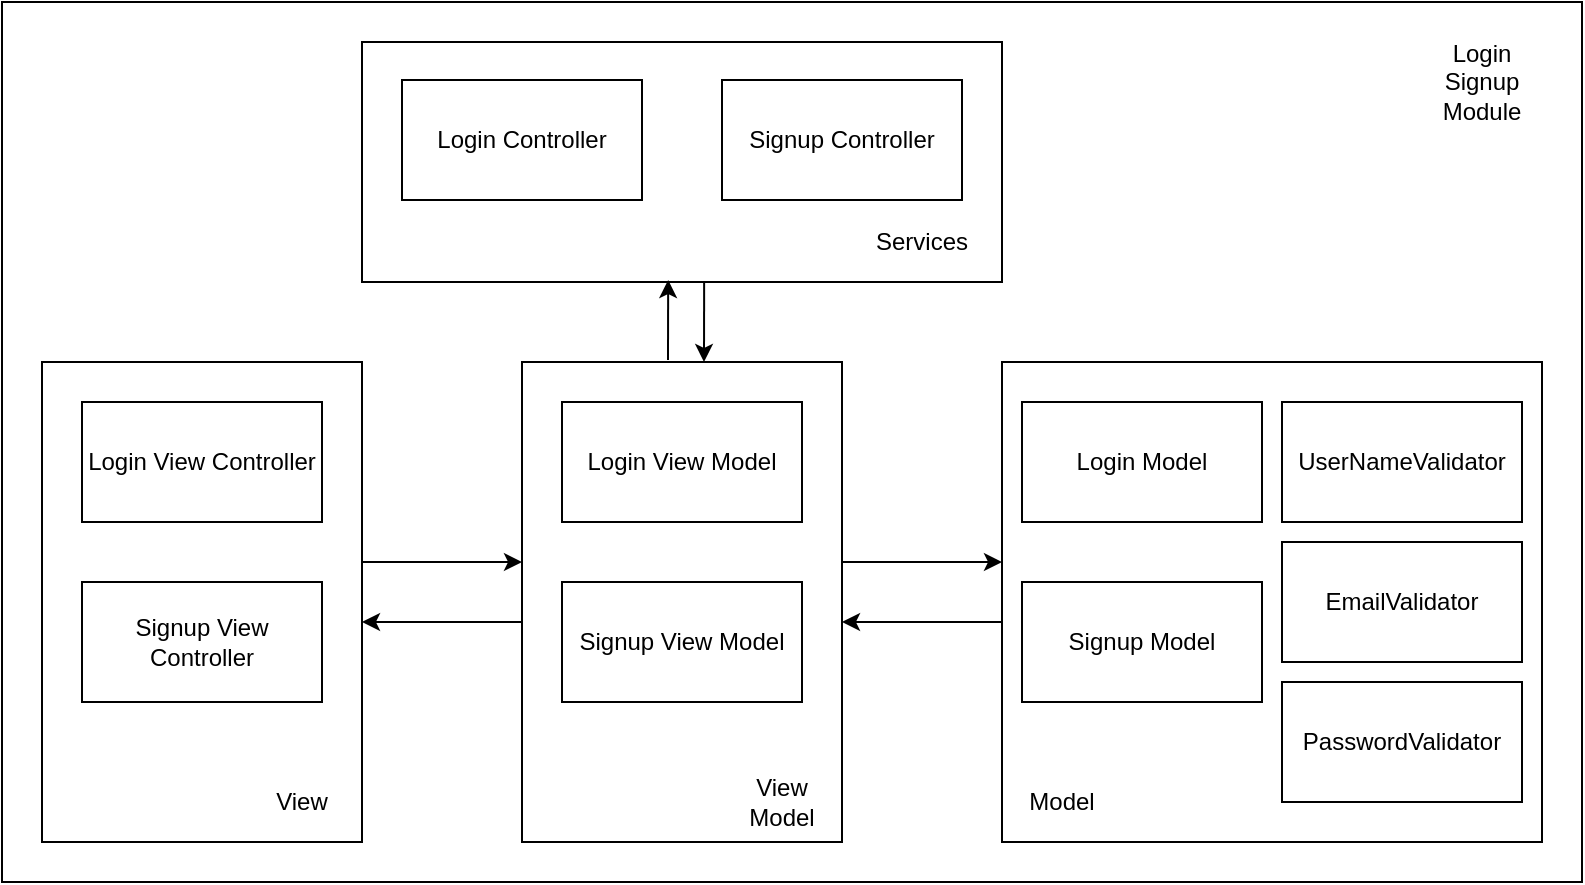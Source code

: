 <mxfile version="14.4.4" type="device"><diagram id="8KL_shkkKNbvtjXbomgi" name="Page-1"><mxGraphModel dx="946" dy="570" grid="1" gridSize="10" guides="1" tooltips="1" connect="1" arrows="1" fold="1" page="1" pageScale="1" pageWidth="827" pageHeight="1169" math="0" shadow="0"><root><mxCell id="0"/><mxCell id="1" parent="0"/><mxCell id="CFEzSIUdYABV1jZnSz7h-20" value="" style="rounded=0;whiteSpace=wrap;html=1;" vertex="1" parent="1"><mxGeometry x="20" y="20" width="790" height="440" as="geometry"/></mxCell><mxCell id="CFEzSIUdYABV1jZnSz7h-1" value="" style="rounded=0;whiteSpace=wrap;html=1;" vertex="1" parent="1"><mxGeometry x="40" y="200" width="160" height="240" as="geometry"/></mxCell><mxCell id="CFEzSIUdYABV1jZnSz7h-2" value="" style="rounded=0;whiteSpace=wrap;html=1;" vertex="1" parent="1"><mxGeometry x="280" y="200" width="160" height="240" as="geometry"/></mxCell><mxCell id="CFEzSIUdYABV1jZnSz7h-3" value="" style="rounded=0;whiteSpace=wrap;html=1;" vertex="1" parent="1"><mxGeometry x="520" y="200" width="270" height="240" as="geometry"/></mxCell><mxCell id="CFEzSIUdYABV1jZnSz7h-4" value="" style="rounded=0;whiteSpace=wrap;html=1;" vertex="1" parent="1"><mxGeometry x="200" y="40" width="320" height="120" as="geometry"/></mxCell><mxCell id="CFEzSIUdYABV1jZnSz7h-5" value="Login View Controller" style="rounded=0;whiteSpace=wrap;html=1;" vertex="1" parent="1"><mxGeometry x="60" y="220" width="120" height="60" as="geometry"/></mxCell><mxCell id="CFEzSIUdYABV1jZnSz7h-7" value="Signup View Controller" style="rounded=0;whiteSpace=wrap;html=1;" vertex="1" parent="1"><mxGeometry x="60" y="310" width="120" height="60" as="geometry"/></mxCell><mxCell id="CFEzSIUdYABV1jZnSz7h-8" value="View" style="text;html=1;strokeColor=none;fillColor=none;align=center;verticalAlign=middle;whiteSpace=wrap;rounded=0;" vertex="1" parent="1"><mxGeometry x="150" y="410" width="40" height="20" as="geometry"/></mxCell><mxCell id="CFEzSIUdYABV1jZnSz7h-9" value="View Model&lt;br&gt;" style="text;html=1;strokeColor=none;fillColor=none;align=center;verticalAlign=middle;whiteSpace=wrap;rounded=0;" vertex="1" parent="1"><mxGeometry x="390" y="410" width="40" height="20" as="geometry"/></mxCell><mxCell id="CFEzSIUdYABV1jZnSz7h-10" value="Login View Model" style="rounded=0;whiteSpace=wrap;html=1;" vertex="1" parent="1"><mxGeometry x="300" y="220" width="120" height="60" as="geometry"/></mxCell><mxCell id="CFEzSIUdYABV1jZnSz7h-11" value="Signup View Model" style="rounded=0;whiteSpace=wrap;html=1;" vertex="1" parent="1"><mxGeometry x="300" y="310" width="120" height="60" as="geometry"/></mxCell><mxCell id="CFEzSIUdYABV1jZnSz7h-12" value="Login Model" style="rounded=0;whiteSpace=wrap;html=1;" vertex="1" parent="1"><mxGeometry x="530" y="220" width="120" height="60" as="geometry"/></mxCell><mxCell id="CFEzSIUdYABV1jZnSz7h-13" value="UserNameValidator" style="rounded=0;whiteSpace=wrap;html=1;" vertex="1" parent="1"><mxGeometry x="660" y="220" width="120" height="60" as="geometry"/></mxCell><mxCell id="CFEzSIUdYABV1jZnSz7h-14" value="Signup Model" style="rounded=0;whiteSpace=wrap;html=1;" vertex="1" parent="1"><mxGeometry x="530" y="310" width="120" height="60" as="geometry"/></mxCell><mxCell id="CFEzSIUdYABV1jZnSz7h-15" value="EmailValidator" style="rounded=0;whiteSpace=wrap;html=1;" vertex="1" parent="1"><mxGeometry x="660" y="290" width="120" height="60" as="geometry"/></mxCell><mxCell id="CFEzSIUdYABV1jZnSz7h-16" value="PasswordValidator" style="rounded=0;whiteSpace=wrap;html=1;" vertex="1" parent="1"><mxGeometry x="660" y="360" width="120" height="60" as="geometry"/></mxCell><mxCell id="CFEzSIUdYABV1jZnSz7h-17" value="Login Controller" style="rounded=0;whiteSpace=wrap;html=1;" vertex="1" parent="1"><mxGeometry x="220" y="59" width="120" height="60" as="geometry"/></mxCell><mxCell id="CFEzSIUdYABV1jZnSz7h-18" value="Signup Controller" style="rounded=0;whiteSpace=wrap;html=1;" vertex="1" parent="1"><mxGeometry x="380" y="59" width="120" height="60" as="geometry"/></mxCell><mxCell id="CFEzSIUdYABV1jZnSz7h-19" value="Model" style="text;html=1;strokeColor=none;fillColor=none;align=center;verticalAlign=middle;whiteSpace=wrap;rounded=0;" vertex="1" parent="1"><mxGeometry x="530" y="410" width="40" height="20" as="geometry"/></mxCell><mxCell id="CFEzSIUdYABV1jZnSz7h-21" value="Services" style="text;html=1;strokeColor=none;fillColor=none;align=center;verticalAlign=middle;whiteSpace=wrap;rounded=0;" vertex="1" parent="1"><mxGeometry x="460" y="130" width="40" height="20" as="geometry"/></mxCell><mxCell id="CFEzSIUdYABV1jZnSz7h-23" value="Login Signup&lt;br&gt;Module&lt;br&gt;" style="text;html=1;strokeColor=none;fillColor=none;align=center;verticalAlign=middle;whiteSpace=wrap;rounded=0;" vertex="1" parent="1"><mxGeometry x="740" y="50" width="40" height="20" as="geometry"/></mxCell><mxCell id="CFEzSIUdYABV1jZnSz7h-24" value="" style="endArrow=classic;html=1;" edge="1" parent="1"><mxGeometry width="50" height="50" relative="1" as="geometry"><mxPoint x="200" y="300" as="sourcePoint"/><mxPoint x="280" y="300" as="targetPoint"/></mxGeometry></mxCell><mxCell id="CFEzSIUdYABV1jZnSz7h-25" value="" style="endArrow=classic;html=1;" edge="1" parent="1"><mxGeometry width="50" height="50" relative="1" as="geometry"><mxPoint x="280" y="330" as="sourcePoint"/><mxPoint x="200" y="330" as="targetPoint"/></mxGeometry></mxCell><mxCell id="CFEzSIUdYABV1jZnSz7h-26" value="" style="endArrow=classic;html=1;" edge="1" parent="1"><mxGeometry width="50" height="50" relative="1" as="geometry"><mxPoint x="440" y="300" as="sourcePoint"/><mxPoint x="520" y="300" as="targetPoint"/></mxGeometry></mxCell><mxCell id="CFEzSIUdYABV1jZnSz7h-27" value="" style="endArrow=classic;html=1;" edge="1" parent="1"><mxGeometry width="50" height="50" relative="1" as="geometry"><mxPoint x="520" y="330" as="sourcePoint"/><mxPoint x="440" y="330" as="targetPoint"/></mxGeometry></mxCell><mxCell id="CFEzSIUdYABV1jZnSz7h-28" value="" style="endArrow=classic;html=1;entryX=0.344;entryY=0.992;entryDx=0;entryDy=0;entryPerimeter=0;" edge="1" parent="1"><mxGeometry width="50" height="50" relative="1" as="geometry"><mxPoint x="353" y="199" as="sourcePoint"/><mxPoint x="353.08" y="159.04" as="targetPoint"/></mxGeometry></mxCell><mxCell id="CFEzSIUdYABV1jZnSz7h-30" value="" style="endArrow=classic;html=1;entryX=0.344;entryY=0.992;entryDx=0;entryDy=0;entryPerimeter=0;" edge="1" parent="1"><mxGeometry width="50" height="50" relative="1" as="geometry"><mxPoint x="371.08" y="160.04" as="sourcePoint"/><mxPoint x="371" y="200" as="targetPoint"/><Array as="points"><mxPoint x="371" y="160"/></Array></mxGeometry></mxCell></root></mxGraphModel></diagram></mxfile>